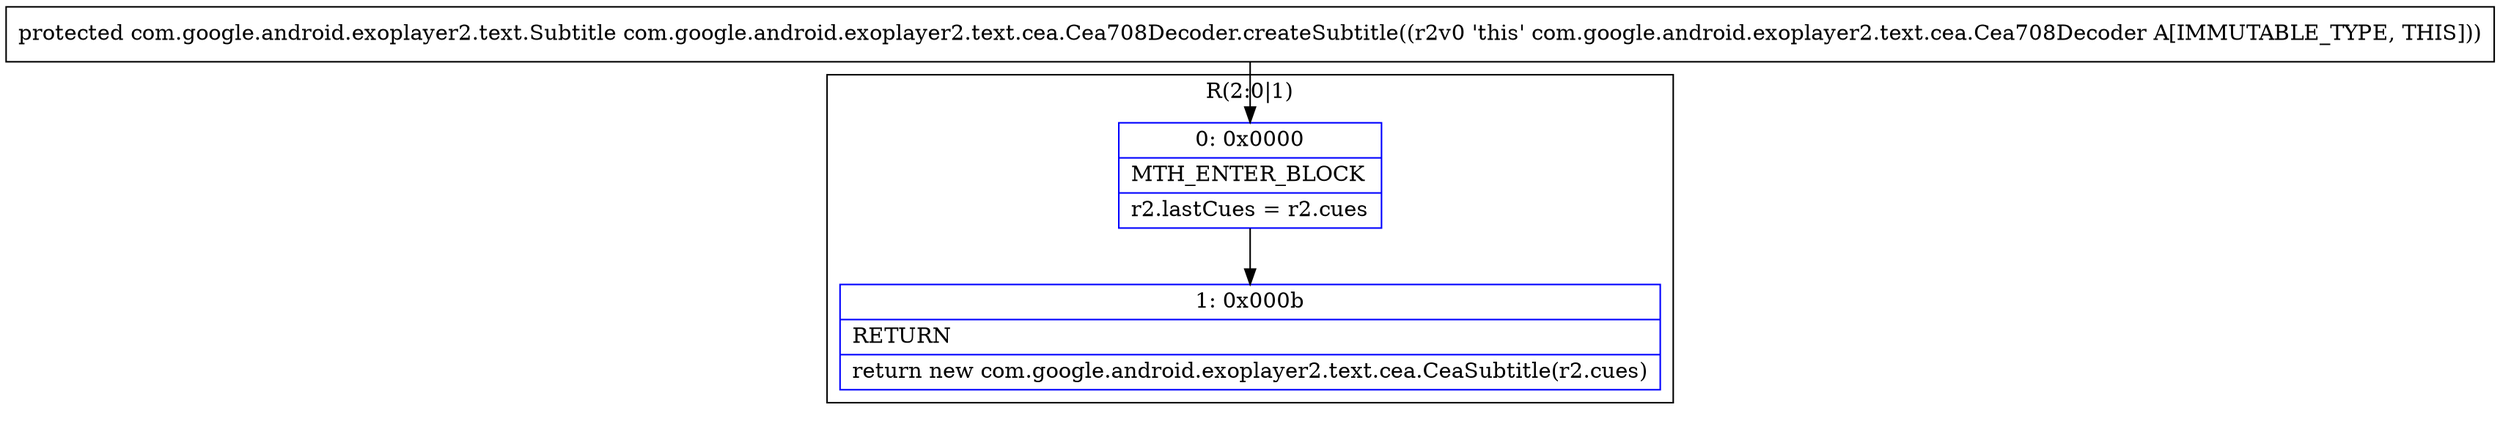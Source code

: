 digraph "CFG forcom.google.android.exoplayer2.text.cea.Cea708Decoder.createSubtitle()Lcom\/google\/android\/exoplayer2\/text\/Subtitle;" {
subgraph cluster_Region_2144491870 {
label = "R(2:0|1)";
node [shape=record,color=blue];
Node_0 [shape=record,label="{0\:\ 0x0000|MTH_ENTER_BLOCK\l|r2.lastCues = r2.cues\l}"];
Node_1 [shape=record,label="{1\:\ 0x000b|RETURN\l|return new com.google.android.exoplayer2.text.cea.CeaSubtitle(r2.cues)\l}"];
}
MethodNode[shape=record,label="{protected com.google.android.exoplayer2.text.Subtitle com.google.android.exoplayer2.text.cea.Cea708Decoder.createSubtitle((r2v0 'this' com.google.android.exoplayer2.text.cea.Cea708Decoder A[IMMUTABLE_TYPE, THIS])) }"];
MethodNode -> Node_0;
Node_0 -> Node_1;
}

